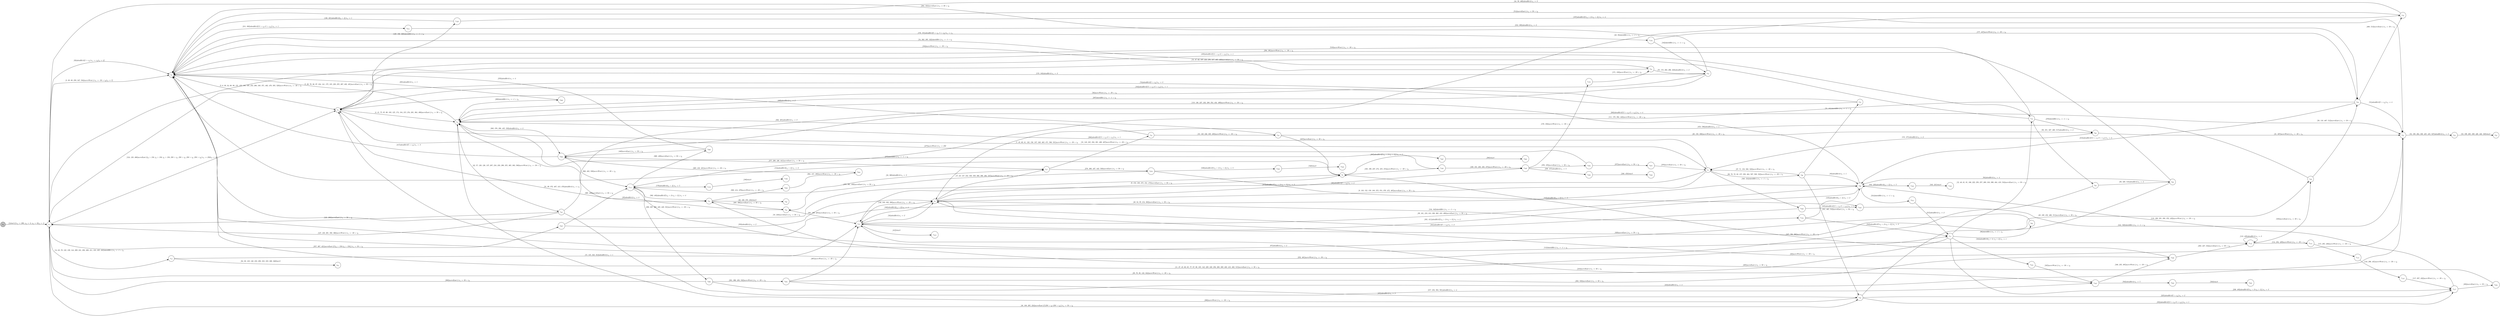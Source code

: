 digraph EFSM{
  graph [rankdir="LR", fontname="Latin Modern Math"];
  node [color="black", fillcolor="white", shape="circle", style="filled", fontname="Latin Modern Math"];
  edge [fontname="Latin Modern Math"];

  s0[fillcolor="gray", label=<s<sub>0</sub>>];
  s1[label=<s<sub>1</sub>>];
  s2[label=<s<sub>2</sub>>];
  s3[label=<s<sub>3</sub>>];
  s4[label=<s<sub>4</sub>>];
  s7[label=<s<sub>7</sub>>];
  s8[label=<s<sub>8</sub>>];
  s9[label=<s<sub>9</sub>>];
  s11[label=<s<sub>11</sub>>];
  s12[label=<s<sub>12</sub>>];
  s14[label=<s<sub>14</sub>>];
  s15[label=<s<sub>15</sub>>];
  s17[label=<s<sub>17</sub>>];
  s18[label=<s<sub>18</sub>>];
  s19[label=<s<sub>19</sub>>];
  s20[label=<s<sub>20</sub>>];
  s21[label=<s<sub>21</sub>>];
  s24[label=<s<sub>24</sub>>];
  s31[label=<s<sub>31</sub>>];
  s32[label=<s<sub>32</sub>>];
  s36[label=<s<sub>36</sub>>];
  s39[label=<s<sub>39</sub>>];
  s42[label=<s<sub>42</sub>>];
  s43[label=<s<sub>43</sub>>];
  s48[label=<s<sub>48</sub>>];
  s49[label=<s<sub>49</sub>>];
  s50[label=<s<sub>50</sub>>];
  s52[label=<s<sub>52</sub>>];
  s53[label=<s<sub>53</sub>>];
  s54[label=<s<sub>54</sub>>];
  s55[label=<s<sub>55</sub>>];
  s64[label=<s<sub>64</sub>>];
  s66[label=<s<sub>66</sub>>];
  s73[label=<s<sub>73</sub>>];
  s92[label=<s<sub>92</sub>>];
  s93[label=<s<sub>93</sub>>];
  s111[label=<s<sub>111</sub>>];
  s112[label=<s<sub>112</sub>>];
  s114[label=<s<sub>114</sub>>];
  s115[label=<s<sub>115</sub>>];
  s116[label=<s<sub>116</sub>>];
  s117[label=<s<sub>117</sub>>];
  s129[label=<s<sub>129</sub>>];
  s134[label=<s<sub>134</sub>>];
  s162[label=<s<sub>162</sub>>];
  s163[label=<s<sub>163</sub>>];
  s164[label=<s<sub>164</sub>>];
  s165[label=<s<sub>165</sub>>];
  s166[label=<s<sub>166</sub>>];
  s168[label=<s<sub>168</sub>>];
  s169[label=<s<sub>169</sub>>];
  s170[label=<s<sub>170</sub>>];
  s176[label=<s<sub>176</sub>>];
  s179[label=<s<sub>179</sub>>];
  s180[label=<s<sub>180</sub>>];
  s200[label=<s<sub>200</sub>>];
  s211[label=<s<sub>211</sub>>];
  s239[label=<s<sub>239</sub>>];
  s240[label=<s<sub>240</sub>>];
  s262[label=<s<sub>262</sub>>];
  s278[label=<s<sub>278</sub>>];
  s280[label=<s<sub>280</sub>>];
  s281[label=<s<sub>281</sub>>];
  s303[label=<s<sub>303</sub>>];
  s304[label=<s<sub>304</sub>>];
  s314[label=<s<sub>314</sub>>];
  s340[label=<s<sub>340</sub>>];
  s357[label=<s<sub>357</sub>>];
  s369[label=<s<sub>369</sub>>];
  s376[label=<s<sub>376</sub>>];
  s377[label=<s<sub>377</sub>>];
  s387[label=<s<sub>387</sub>>];
  s388[label=<s<sub>388</sub>>];
  s412[label=<s<sub>412</sub>>];
  s443[label=<s<sub>443</sub>>];
  s494[label=<s<sub>494</sub>>];
  s502[label=<s<sub>502</sub>>];
  s503[label=<s<sub>503</sub>>];
  s539[label=<s<sub>539</sub>>];
  s540[label=<s<sub>540</sub>>];

  s0->s1[label=<<i> [1]start:2/o<sub>1</sub> := 200, o<sub>2</sub> := 3, o<sub>3</sub> := 0&#91;r<sub>2</sub> := 1&#93;</i>>];
  s9->s2[label=<<i> [10, 248]moveEast:1/o<sub>1</sub> := 50 + i<sub>0</sub></i>>];
  s14->s15[label=<<i> [15, 145, 242, 312]alienHit:0/o<sub>1</sub> := 1</i>>];
  s15->s8[label=<<i> [16]alienHit:0/o<sub>1</sub> := 2</i>>];
  s20->s21[label=<<i> [21, 337]moveWest:1/o<sub>1</sub> := -50 + i<sub>0</sub></i>>];
  s21->s8[label=<<i> [22]moveWest:1/o<sub>1</sub> := -50 + i<sub>0</sub></i>>];
  s17->s24[label=<<i> [24, 360]alienHit:0/o<sub>1</sub> := 3</i>>];
  s24->s4[label=<<i> [25]alienHit:0/o<sub>1</sub> := 4</i>>];
  s1->s2[label=<<i> [33]alienHit:0&#91;2 &gt; r<sub>2</sub>&#93;/o<sub>1</sub> := r<sub>2</sub>&#91;r<sub>2</sub> := 2&#93;</i>>];
  s7->s15[label=<<i> [38]alienHit:0&#91;5 &gt; r<sub>2</sub>&#93;/o<sub>1</sub> := 2</i>>];
  s42->s43[label=<<i> [43, 58]shieldHit:1/o<sub>1</sub> := -1 + i<sub>0</sub></i>>];
  s50->s21[label=<<i> [51]alienHit:0&#91;5 &gt; r<sub>2</sub>&#93;/o<sub>1</sub> := 4</i>>];
  s55->s4[label=<<i> [56]moveWest:1/o<sub>1</sub> := -50 + i<sub>0</sub></i>>];
  s43->s2[label=<<i> [44, 59, 469]alienHit:0/o<sub>1</sub> := 3</i>>];
  s11->s66[label=<<i> [66]shieldHit:1/o<sub>1</sub> := -1 + i<sub>0</sub></i>>];
  s66->s2[label=<<i> [67]alienHit:0/o<sub>1</sub> := 2</i>>];
  s36->s73[label=<<i> [73, 101]shieldHit:1/o<sub>1</sub> := -1 + i<sub>0</sub></i>>];
  s73->s3[label=<<i> [74]alienHit:0&#91;5 &gt; r<sub>2</sub>&#93;/o<sub>1</sub> := 3</i>>];
  s36->s39[label=<<i> [83]alienHit:0/o<sub>1</sub> := 1</i>>];
  s39->s3[label=<<i> [40, 84, 95, 214, 363]moveEast:1/o<sub>1</sub> := 50 + i<sub>0</sub></i>>];
  s11->s1[label=<<i> [28, 78, 88, 143, 344]moveWest:1/o<sub>1</sub> := -50 + i<sub>0</sub></i>>];
  s93->s39[label=<<i> [94]alienHit:0/o<sub>1</sub> := 4</i>>];
  s73->s3[label=<<i> [102]alienHit:0&#91;!(5 &gt; r<sub>2</sub>&or;5 &gt; r<sub>2</sub>)&#93;/o<sub>1</sub> := 1</i>>];
  s1->s48[label=<<i> [48, 108, 205, 224]moveEast:1&#91;!(250 &gt; i<sub>0</sub>&or;250 &gt; i<sub>0</sub>)&#93;/o<sub>1</sub> := 50 + i<sub>0</sub></i>>];
  s49->s50[label=<<i> [50, 110, 467, 512]moveEast:1/o<sub>1</sub> := 50 + i<sub>0</sub></i>>];
  s111->s112[label=<<i> [112]shieldHit:1/o<sub>1</sub> := -1 + i<sub>0</sub></i>>];
  s112->s112[label=<<i> [113, 428]alienHit:0/o<sub>1</sub> := 2</i>>];
  s42->s1[label=<<i> [121, 208]moveEast:1/o<sub>1</sub> := 50 + i<sub>0</sub></i>>];
  s1->s3[label=<<i> [124, 128, 406]moveEast:1&#91;i<sub>0</sub> &gt; 150, i<sub>0</sub> &gt; 150, i<sub>0</sub> &gt; 150, 250 &gt; i<sub>0</sub>, 250 &gt; i<sub>0</sub>, 250 &gt; i<sub>0</sub>, 250 &gt; i<sub>0</sub>&#93;/o<sub>1</sub> := 250&#91;r<sub>2</sub> := 4&#93;</i>>];
  s129->s2[label=<<i> [130, 321]alienHit:0&#91;r<sub>2</sub> &gt; 2&#93;/o<sub>1</sub> := 1</i>>];
  s8->s134[label=<<i> [134, 342]shieldHit:1/o<sub>1</sub> := -1 + i<sub>0</sub></i>>];
  s134->s39[label=<<i> [135]alienHit:0&#91;r<sub>2</sub> &gt; 2&#93;/o<sub>1</sub> := 2</i>>];
  s42->s1[label=<<i> [127, 138, 291, 356, 366]moveWest:1/o<sub>1</sub> := -50 + i<sub>0</sub></i>>];
  s19->s20[label=<<i> [20, 150, 336]moveWest:1/o<sub>1</sub> := -50 + i<sub>0</sub></i>>];
  s20->s7[label=<<i> [151, 271]alienHit:0/o<sub>1</sub> := 2</i>>];
  s9->s2[label=<<i> [154]alienHit:0&#91;r<sub>2</sub> &gt; 2&#93;/o<sub>1</sub> := 3</i>>];
  s36->s7[label=<<i> [37, 71, 158, 508, 523]moveWest:1/o<sub>1</sub> := -50 + i<sub>0</sub></i>>];
  s8->s15[label=<<i> [160]alienHit:0&#91;r<sub>2</sub> &gt; 2&#93;/o<sub>1</sub> := 4</i>>];
  s39->s162[label=<<i> [162, 220]alienHit:0&#91;r<sub>2</sub> &gt; 2&#93;/o<sub>1</sub> := 5</i>>];
  s162->s163[label=<<i> [163, 221]win:0</i>>];
  s11->s164[label=<<i> [164]alienHit:0&#91;r<sub>2</sub> &gt; 2, r<sub>2</sub> &gt; 2&#93;/o<sub>1</sub> := 1</i>>];
  s164->s165[label=<<i> [165]moveWest:1/o<sub>1</sub> := -50 + i<sub>0</sub></i>>];
  s165->s166[label=<<i> [166, 235, 385]moveWest:1/o<sub>1</sub> := -50 + i<sub>0</sub></i>>];
  s166->s9[label=<<i> [167, 236, 386]moveWest:1/o<sub>1</sub> := -50 + i<sub>0</sub></i>>];
  s9->s168[label=<<i> [168, 190, 237, 274, 455, 474]moveWest:1/o<sub>1</sub> := -50 + i<sub>0</sub></i>>];
  s168->s169[label=<<i> [169, 191, 238, 456, 475]moveWest:1/o<sub>1</sub> := -50 + i<sub>0</sub></i>>];
  s169->s170[label=<<i> [170, 192]moveWest:1/o<sub>1</sub> := -50 + i<sub>0</sub></i>>];
  s170->s54[label=<<i> [171, 193]moveWest:1/o<sub>1</sub> := -50 + i<sub>0</sub></i>>];
  s55->s3[label=<<i> [173, 183]alienHit:0/o<sub>1</sub> := 3</i>>];
  s2->s176[label=<<i> [176, 181]alienHit:0&#91;5 &gt; r<sub>2</sub>, 5 &gt; r<sub>2</sub>&#93;/o<sub>1</sub> := r<sub>2</sub></i>>];
  s176->s50[label=<<i> [177, 447]moveWest:1/o<sub>1</sub> := -50 + i<sub>0</sub></i>>];
  s111->s179[label=<<i> [179]alienHit:0&#91;r<sub>2</sub> &gt; 2&#93;/o<sub>1</sub> := 5</i>>];
  s179->s180[label=<<i> [180]win:0</i>>];
  s176->s55[label=<<i> [182]shieldHit:1/o<sub>1</sub> := -1 + i<sub>0</sub></i>>];
  s54->s2[label=<<i> [194]moveWest:1/o<sub>1</sub> := -50 + i<sub>0</sub></i>>];
  s129->s21[label=<<i> [197]alienHit:0&#91;!(r<sub>2</sub> &gt; 2&or;r<sub>2</sub> &gt; 2)&#93;/o<sub>1</sub> := 4</i>>];
  s4->s200[label=<<i> [200]shieldHit:1/o<sub>1</sub> := -1 + i<sub>0</sub></i>>];
  s200->s2[label=<<i> [201]alienHit:0/o<sub>1</sub> := 1</i>>];
  s54->s55[label=<<i> [55, 172, 203, 296, 323]alienHit:0/o<sub>1</sub> := 2</i>>];
  s48->s4[label=<<i> [206]moveWest:1/o<sub>1</sub> := -50 + i<sub>0</sub></i>>];
  s2->s211[label=<<i> [211, 392]alienHit:0&#91;!(5 &gt; r<sub>2</sub>&or;5 &gt; r<sub>2</sub>)&#93;/o<sub>1</sub> := 1</i>>];
  s211->s50[label=<<i> [212, 393]alienHit:0/o<sub>1</sub> := 2</i>>];
  s50->s39[label=<<i> [213]alienHit:0&#91;!(5 &gt; r<sub>2</sub>&or;5 &gt; r<sub>2</sub>)&#93;/o<sub>1</sub> := 3</i>>];
  s165->s15[label=<<i> [218]moveEast:1/o<sub>1</sub> := 50 + i<sub>0</sub></i>>];
  s48->s117[label=<<i> [225]alienHit:0&#91;5 &gt; r<sub>2</sub>&#93;/o<sub>1</sub> := 2</i>>];
  s4->s2[label=<<i> [5, 26, 76, 86, 97, 104, 141, 175, 185, 228, 255, 267, 402, 491]moveEast:1/o<sub>1</sub> := 50 + i<sub>0</sub></i>>];
  s11->s117[label=<<i> [230, 493]alienHit:0&#91;!(r<sub>2</sub> &gt; 2&or;r<sub>2</sub> &gt; 2)&#93;/o<sub>1</sub> := 3</i>>];
  s117->s39[label=<<i> [118, 226, 231, 288, 353, 433]moveWest:1/o<sub>1</sub> := -50 + i<sub>0</sub></i>>];
  s169->s239[label=<<i> [239, 457]alienHit:0/o<sub>1</sub> := 5</i>>];
  s239->s240[label=<<i> [240, 458]win:0</i>>];
  s18->s19[label=<<i> [19, 149, 246, 335, 488]moveWest:1/o<sub>1</sub> := -50 + i<sub>0</sub></i>>];
  s19->s9[label=<<i> [247]moveEast:1/o<sub>1</sub> := 50 + i<sub>0</sub></i>>];
  s92->s2[label=<<i> [252, 461]moveWest:1/o<sub>1</sub> := -50 + i<sub>0</sub></i>>];
  s1->s2[label=<<i> [2, 29, 89, 259, 347, 504]moveWest:1/o<sub>1</sub> := -50 + i<sub>0</sub>&#91;r<sub>2</sub> := 5&#93;</i>>];
  s262->s21[label=<<i> [263]alienHit:0&#91;!(5 &gt; r<sub>2</sub>&or;5 &gt; r<sub>2</sub>)&#93;/o<sub>1</sub> := 4</i>>];
  s7->s4[label=<<i> [266]alienHit:0&#91;!(5 &gt; r<sub>2</sub>&or;5 &gt; r<sub>2</sub>)&#93;/o<sub>1</sub> := 1</i>>];
  s12->s20[label=<<i> [270]shieldHit:1/o<sub>1</sub> := -1 + i<sub>0</sub></i>>];
  s7->s8[label=<<i> [8, 133, 152, 159, 188, 272, 374, 379, 472, 485]moveEast:1/o<sub>1</sub> := 50 + i<sub>0</sub></i>>];
  s8->s9[label=<<i> [9, 153, 189, 273, 454, 473]moveEast:1/o<sub>1</sub> := 50 + i<sub>0</sub></i>>];
  s168->s4[label=<<i> [275]shieldHit:1/o<sub>1</sub> := -1 + i<sub>0</sub></i>>];
  s281->s166[label=<<i> [282, 533]moveEast:1/o<sub>1</sub> := 50 + i<sub>0</sub></i>>];
  s12->s2[label=<<i> [294, 391]moveWest:1/o<sub>1</sub> := -50 + i<sub>0</sub></i>>];
  s55->s4[label=<<i> [297]shieldHit:1/o<sub>1</sub> := -1 + i<sub>0</sub></i>>];
  s4->s262[label=<<i> [262, 276, 298, 435, 529]alienHit:0/o<sub>1</sub> := 3</i>>];
  s278->s111[label=<<i> [279, 301, 438]moveEast:1/o<sub>1</sub> := 50 + i<sub>0</sub></i>>];
  s111->s31[label=<<i> [302, 483]alienHit:0&#91;!(r<sub>2</sub> &gt; 2&or;r<sub>2</sub> &gt; 2)&#93;/o<sub>1</sub> := 4</i>>];
  s31->s303[label=<<i> [303, 414, 479]moveWest:1/o<sub>1</sub> := -50 + i<sub>0</sub></i>>];
  s303->s304[label=<<i> [304, 415, 480]moveWest:1/o<sub>1</sub> := -50 + i<sub>0</sub></i>>];
  s280->s1[label=<<i> [308]moveEast:1/o<sub>1</sub> := 50 + i<sub>0</sub></i>>];
  s39->s314[label=<<i> [314]shieldHit:1/o<sub>1</sub> := -1 + i<sub>0</sub></i>>];
  s314->s11[label=<<i> [315]alienHit:0/o<sub>1</sub> := 2</i>>];
  s12->s1[label=<<i> [13, 47, 62, 107, 223, 258, 317, 405, 420]moveEast:1/o<sub>1</sub> := 50 + i<sub>0</sub></i>>];
  s3->s129[label=<<i> [129, 196, 320]shieldHit:1/o<sub>1</sub> := -1 + i<sub>0</sub></i>>];
  s2->s54[label=<<i> [54, 202, 295, 322]shieldHit:1/o<sub>1</sub> := -1 + i<sub>0</sub></i>>];
  s55->s1[label=<<i> [204, 324]moveEast:1/o<sub>1</sub> := 50 + i<sub>0</sub></i>>];
  s1->s14[label=<<i> [14, 63, 79, 122, 139, 144, 209, 241, 292, 309, 311, 318, 325, 345]shieldHit:1/o<sub>1</sub> := -1 + i<sub>0</sub></i>>];
  s14->s64[label=<<i> [64, 80, 123, 140, 210, 293, 310, 319, 326, 346]lose:0</i>>];
  s92->s93[label=<<i> [93, 328, 518]alienHit:0/o<sub>1</sub> := 3</i>>];
  s93->s15[label=<<i> [329]moveEast:1/o<sub>1</sub> := 50 + i<sub>0</sub></i>>];
  s39->s15[label=<<i> [331, 411]alienHit:0&#91;!(r<sub>2</sub> &gt; 2&or;r<sub>2</sub> &gt; 2)&#93;/o<sub>1</sub> := 4</i>>];
  s15->s8[label=<<i> [146, 243, 332, 398]moveWest:1/o<sub>1</sub> := -50 + i<sub>0</sub></i>>];
  s17->s18[label=<<i> [18, 148, 245, 334, 381, 400, 487]moveWest:1/o<sub>1</sub> := -50 + i<sub>0</sub></i>>];
  s7->s340[label=<<i> [340, 524]shieldHit:1/o<sub>1</sub> := -1 + i<sub>0</sub></i>>];
  s340->s8[label=<<i> [341]alienHit:0&#91;5 &gt; r<sub>2</sub>&#93;/o<sub>1</sub> := 2</i>>];
  s134->s11[label=<<i> [343]alienHit:0&#91;!(r<sub>2</sub> &gt; 2&or;r<sub>2</sub> &gt; 2)&#93;/o<sub>1</sub> := 3</i>>];
  s48->s117[label=<<i> [352]alienHit:0&#91;!(5 &gt; r<sub>2</sub>&or;5 &gt; r<sub>2</sub>)&#93;/o<sub>1</sub> := 1</i>>];
  s39->s4[label=<<i> [119, 136, 227, 232, 289, 354, 434, 499]moveWest:1/o<sub>1</sub> := -50 + i<sub>0</sub></i>>];
  s1->s357[label=<<i> [357, 367, 421]moveEast:1&#91;!(i<sub>0</sub> &gt; 150&or;i<sub>0</sub> &gt; 150)&#93;/o<sub>1</sub> := 50 + i<sub>0</sub></i>>];
  s357->s8[label=<<i> [358]alienHit:0/o<sub>1</sub> := 2</i>>];
  s3->s4[label=<<i> [4, 41, 75, 85, 96, 103, 125, 174, 184, 215, 254, 261, 364, 490]moveEast:1/o<sub>1</sub> := 50 + i<sub>0</sub></i>>];
  s357->s111[label=<<i> [368, 422]moveEast:1/o<sub>1</sub> := 50 + i<sub>0</sub></i>>];
  s111->s369[label=<<i> [369, 439]moveEast:1/o<sub>1</sub> := 50 + i<sub>0</sub></i>>];
  s369->s2[label=<<i> [370]alienHit:0/o<sub>1</sub> := 4</i>>];
  s31->s32[label=<<i> [32, 100, 373, 484]win:0</i>>];
  s8->s169[label=<<i> [375]alienHit:0&#91;!(r<sub>2</sub> &gt; 2&or;r<sub>2</sub> &gt; 2)&#93;/o<sub>1</sub> := 2</i>>];
  s169->s376[label=<<i> [376, 476]moveEast:1/o<sub>1</sub> := 50 + i<sub>0</sub></i>>];
  s376->s377[label=<<i> [377]moveEast:1/o<sub>1</sub> := 50 + i<sub>0</sub></i>>];
  s377->s7[label=<<i> [378]moveEast:1/o<sub>1</sub> := 50 + i<sub>0</sub></i>>];
  s18->s4[label=<<i> [382, 401]alienHit:0/o<sub>1</sub> := 3</i>>];
  s4->s42[label=<<i> [42, 57, 120, 126, 137, 207, 216, 233, 290, 355, 365, 383, 500]moveWest:1/o<sub>1</sub> := -50 + i<sub>0</sub></i>>];
  s42->s165[label=<<i> [217, 234, 384, 501]alienHit:0/o<sub>1</sub> := 4</i>>];
  s9->s387[label=<<i> [387]alienHit:0&#91;!(r<sub>2</sub> &gt; 2&or;r<sub>2</sub> &gt; 2)&#93;/o<sub>1</sub> := 5</i>>];
  s387->s388[label=<<i> [388]win:0</i>>];
  s50->s111[label=<<i> [111, 178, 394, 448]moveWest:1/o<sub>1</sub> := -50 + i<sub>0</sub></i>>];
  s111->s280[label=<<i> [280, 307, 395, 423, 449, 531]moveWest:1/o<sub>1</sub> := -50 + i<sub>0</sub></i>>];
  s281->s15[label=<<i> [397]moveWest:1/o<sub>1</sub> := -50 + i<sub>0</sub></i>>];
  s8->s17[label=<<i> [17, 23, 147, 244, 333, 359, 380, 399, 486, 537]moveWest:1/o<sub>1</sub> := -50 + i<sub>0</sub></i>>];
  s3->s31[label=<<i> [31, 99, 372, 407, 413, 478]alienHit:0/o<sub>1</sub> := r<sub>2</sub></i>>];
  s31->s24[label=<<i> [408, 496]moveEast:1/o<sub>1</sub> := 50 + i<sub>0</sub></i>>];
  s24->s15[label=<<i> [361, 409, 497]moveEast:1/o<sub>1</sub> := 50 + i<sub>0</sub></i>>];
  s15->s39[label=<<i> [39, 161, 219, 313, 330, 362, 410, 498]moveEast:1/o<sub>1</sub> := 50 + i<sub>0</sub></i>>];
  s15->s412[label=<<i> [412]win:0</i>>];
  s262->s2[label=<<i> [417]alienHit:0&#91;5 &gt; r<sub>2</sub>&#93;/o<sub>1</sub> := 3</i>>];
  s280->s21[label=<<i> [424]alienHit:0/o<sub>1</sub> := 4</i>>];
  s166->s112[label=<<i> [283, 427, 534]moveEast:1/o<sub>1</sub> := 50 + i<sub>0</sub></i>>];
  s112->s114[label=<<i> [114, 284, 429]moveWest:1/o<sub>1</sub> := -50 + i<sub>0</sub></i>>];
  s114->s115[label=<<i> [115, 285, 430]moveWest:1/o<sub>1</sub> := -50 + i<sub>0</sub></i>>];
  s115->s116[label=<<i> [116, 286, 431]moveWest:1/o<sub>1</sub> := -50 + i<sub>0</sub></i>>];
  s116->s117[label=<<i> [117, 287, 432]moveWest:1/o<sub>1</sub> := -50 + i<sub>0</sub></i>>];
  s262->s17[label=<<i> [277, 299, 436, 441]moveEast:1/o<sub>1</sub> := 50 + i<sub>0</sub></i>>];
  s369->s262[label=<<i> [440]moveEast:1/o<sub>1</sub> := 50 + i<sub>0</sub></i>>];
  s278->s443[label=<<i> [443]alienHit:0&#91;r<sub>2</sub> &gt; 2&#93;/o<sub>1</sub> := 4</i>>];
  s443->s21[label=<<i> [444, 526]shieldHit:1/o<sub>1</sub> := -1 + i<sub>0</sub></i>>];
  s21->s52[label=<<i> [52, 198, 264, 338, 425, 445, 527]alienHit:0/o<sub>1</sub> := 5</i>>];
  s52->s53[label=<<i> [53, 199, 265, 339, 426, 446, 528]win:0</i>>];
  s281->s48[label=<<i> [451]alienHit:0/o<sub>1</sub> := 3</i>>];
  s49->s8[label=<<i> [453, 536]alienHit:0/o<sub>1</sub> := 4</i>>];
  s1->s12[label=<<i> [459]alienHit:0&#91;!(2 &gt; r<sub>2</sub>&or;2 &gt; r<sub>2</sub>)&#93;/o<sub>1</sub> := 1</i>>];
  s7->s36[label=<<i> [36, 70, 72, 82, 157, 350, 464, 507, 509, 522]moveWest:1/o<sub>1</sub> := -50 + i<sub>0</sub></i>>];
  s48->s49[label=<<i> [49, 109, 452, 466, 511]moveEast:1/o<sub>1</sub> := 50 + i<sub>0</sub></i>>];
  s50->s43[label=<<i> [468, 513]moveEast:1/o<sub>1</sub> := 50 + i<sub>0</sub></i>>];
  s2->s3[label=<<i> [3, 6, 30, 34, 68, 98, 131, 155, 186, 195, 253, 260, 348, 371, 462, 470, 505, 520]moveWest:1/o<sub>1</sub> := -50 + i<sub>0</sub></i>>];
  s3->s7[label=<<i> [7, 35, 69, 81, 132, 156, 187, 349, 463, 471, 506, 521]moveWest:1/o<sub>1</sub> := -50 + i<sub>0</sub></i>>];
  s376->s3[label=<<i> [477]moveWest:1/o<sub>1</sub> := 250</i>>];
  s304->s262[label=<<i> [305, 416, 481]moveWest:1/o<sub>1</sub> := -50 + i<sub>0</sub></i>>];
  s19->s3[label=<<i> [489]alienHit:0/o<sub>1</sub> := 2</i>>];
  s2->s11[label=<<i> [11, 27, 45, 60, 65, 77, 87, 90, 105, 142, 229, 249, 256, 268, 389, 403, 418, 492, 515]moveEast:1/o<sub>1</sub> := 50 + i<sub>0</sub></i>>];
  s117->s494[label=<<i> [494]moveEast:1/o<sub>1</sub> := 50 + i<sub>0</sub></i>>];
  s494->s31[label=<<i> [495]moveEast:1/o<sub>1</sub> := 50 + i<sub>0</sub></i>>];
  s165->s502[label=<<i> [502]alienHit:0/o<sub>1</sub> := 5</i>>];
  s502->s503[label=<<i> [503]win:0</i>>];
  s36->s48[label=<<i> [351, 465, 510]moveEast:1/o<sub>1</sub> := 50 + i<sub>0</sub></i>>];
  s43->s2[label=<<i> [514]moveEast:1/o<sub>1</sub> := 50 + i<sub>0</sub></i>>];
  s11->s12[label=<<i> [12, 46, 61, 91, 106, 222, 250, 257, 269, 316, 390, 404, 419, 516]moveEast:1/o<sub>1</sub> := 50 + i<sub>0</sub></i>>];
  s12->s92[label=<<i> [92, 251, 327, 460, 517]alienHit:0/o<sub>1</sub> := 2</i>>];
  s93->s2[label=<<i> [519]moveWest:1/o<sub>1</sub> := -50 + i<sub>0</sub></i>>];
  s340->s443[label=<<i> [525]alienHit:0&#91;!(5 &gt; r<sub>2</sub>&or;5 &gt; r<sub>2</sub>)&#93;/o<sub>1</sub> := 4</i>>];
  s262->s111[label=<<i> [306, 482, 530]moveWest:1/o<sub>1</sub> := -50 + i<sub>0</sub></i>>];
  s280->s281[label=<<i> [281, 396, 450, 532]moveWest:1/o<sub>1</sub> := -50 + i<sub>0</sub></i>>];
  s112->s49[label=<<i> [535]moveEast:1/o<sub>1</sub> := 50 + i<sub>0</sub></i>>];
  s17->s278[label=<<i> [278, 300, 437, 442, 538]moveEast:1/o<sub>1</sub> := 50 + i<sub>0</sub></i>>];
  s278->s539[label=<<i> [539]alienHit:0&#91;!(r<sub>2</sub> &gt; 2&or;r<sub>2</sub> &gt; 2)&#93;/o<sub>1</sub> := 5</i>>];
  s539->s540[label=<<i> [540]win:0</i>>];
}